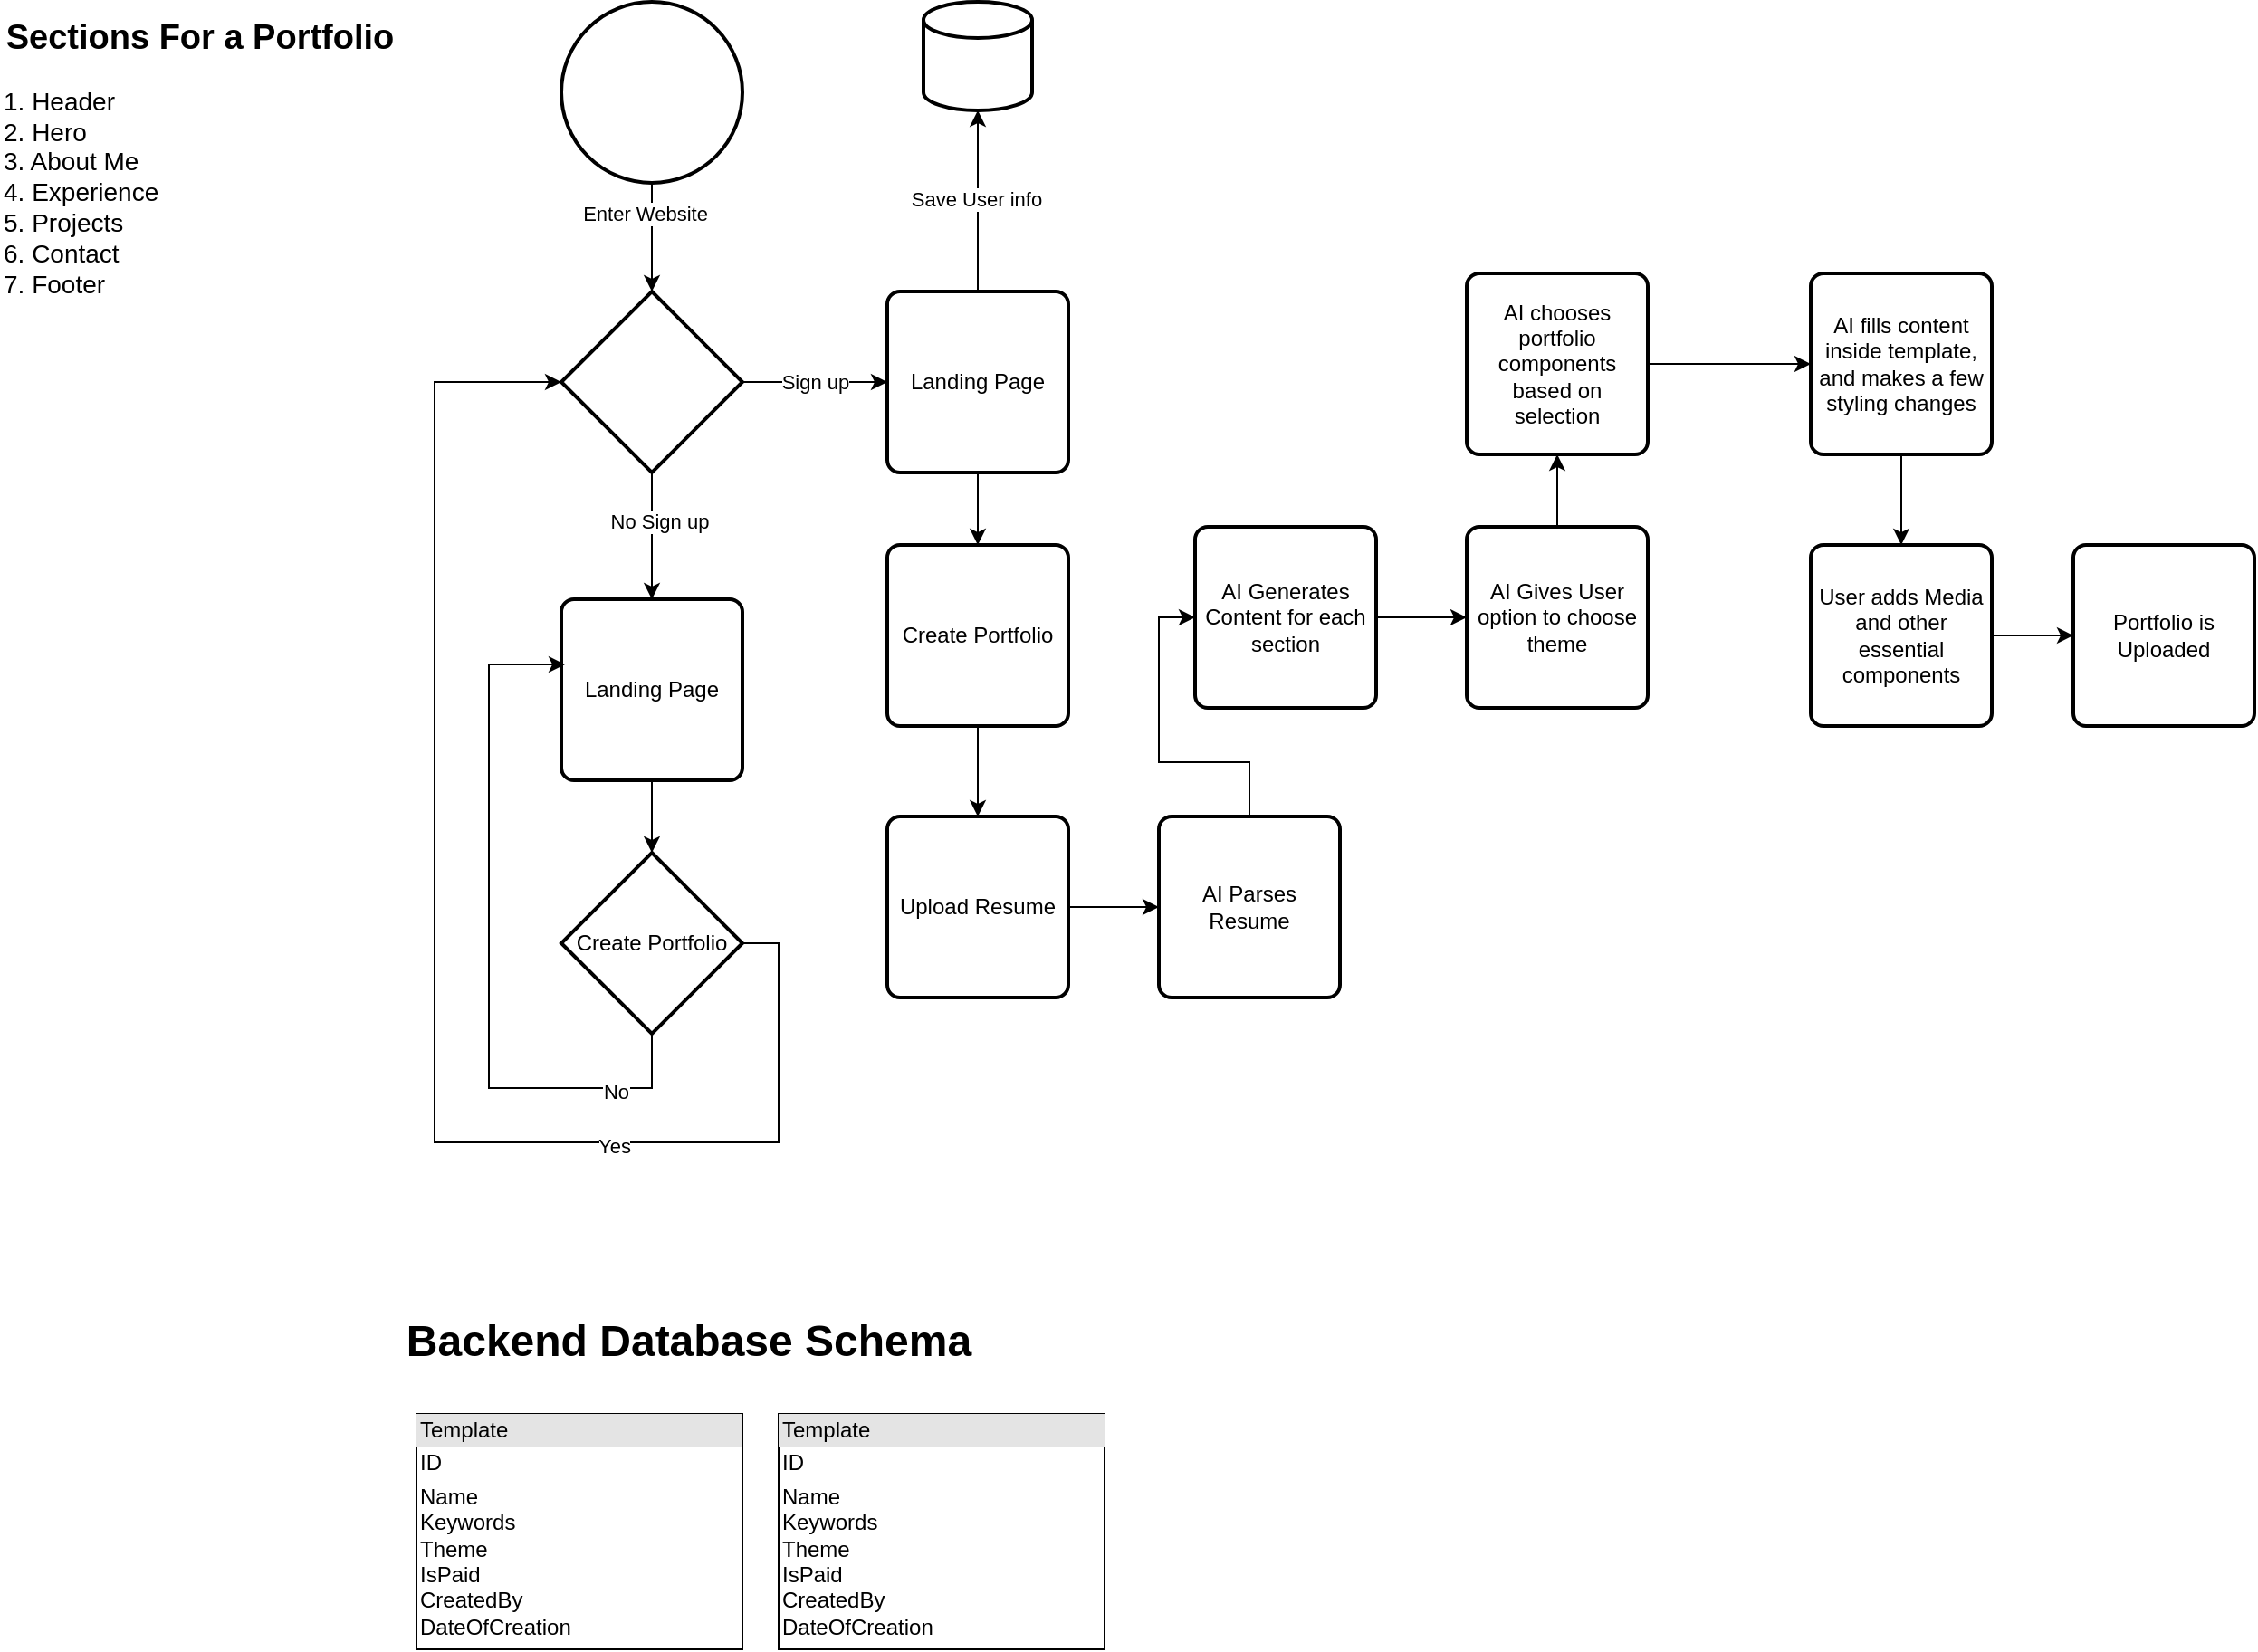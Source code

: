 <mxfile version="28.0.7">
  <diagram name="Page-1" id="gey6PPApiZkmzOn4r0xa">
    <mxGraphModel dx="601" dy="1426" grid="1" gridSize="10" guides="1" tooltips="1" connect="1" arrows="1" fold="1" page="1" pageScale="1" pageWidth="850" pageHeight="1100" math="0" shadow="0">
      <root>
        <mxCell id="0" />
        <mxCell id="1" parent="0" />
        <mxCell id="uqdxYvnEKjpuuktX2DQg-3" value="" style="strokeWidth=2;html=1;shape=mxgraph.flowchart.start_2;whiteSpace=wrap;" vertex="1" parent="1">
          <mxGeometry x="390" width="100" height="100" as="geometry" />
        </mxCell>
        <mxCell id="uqdxYvnEKjpuuktX2DQg-4" style="edgeStyle=orthogonalEdgeStyle;rounded=0;orthogonalLoop=1;jettySize=auto;html=1;entryX=0;entryY=0.5;entryDx=0;entryDy=0;entryPerimeter=0;" edge="1" parent="1" source="uqdxYvnEKjpuuktX2DQg-3">
          <mxGeometry relative="1" as="geometry">
            <mxPoint x="440" y="160" as="targetPoint" />
          </mxGeometry>
        </mxCell>
        <mxCell id="uqdxYvnEKjpuuktX2DQg-6" value="Enter Website" style="edgeLabel;html=1;align=center;verticalAlign=middle;resizable=0;points=[];" vertex="1" connectable="0" parent="uqdxYvnEKjpuuktX2DQg-4">
          <mxGeometry x="-0.433" y="-4" relative="1" as="geometry">
            <mxPoint as="offset" />
          </mxGeometry>
        </mxCell>
        <mxCell id="uqdxYvnEKjpuuktX2DQg-8" style="edgeStyle=orthogonalEdgeStyle;rounded=0;orthogonalLoop=1;jettySize=auto;html=1;entryX=0;entryY=0.5;entryDx=0;entryDy=0;" edge="1" parent="1" source="uqdxYvnEKjpuuktX2DQg-7" target="uqdxYvnEKjpuuktX2DQg-14">
          <mxGeometry relative="1" as="geometry">
            <mxPoint x="570" y="210" as="targetPoint" />
          </mxGeometry>
        </mxCell>
        <mxCell id="uqdxYvnEKjpuuktX2DQg-9" value="Sign up" style="edgeLabel;html=1;align=center;verticalAlign=middle;resizable=0;points=[];" vertex="1" connectable="0" parent="uqdxYvnEKjpuuktX2DQg-8">
          <mxGeometry x="-0.141" y="-4" relative="1" as="geometry">
            <mxPoint x="5" y="-4" as="offset" />
          </mxGeometry>
        </mxCell>
        <mxCell id="uqdxYvnEKjpuuktX2DQg-10" style="edgeStyle=orthogonalEdgeStyle;rounded=0;orthogonalLoop=1;jettySize=auto;html=1;" edge="1" parent="1" source="uqdxYvnEKjpuuktX2DQg-7">
          <mxGeometry relative="1" as="geometry">
            <mxPoint x="440" y="330" as="targetPoint" />
          </mxGeometry>
        </mxCell>
        <mxCell id="uqdxYvnEKjpuuktX2DQg-12" value="No Sign up" style="edgeLabel;html=1;align=center;verticalAlign=middle;resizable=0;points=[];" vertex="1" connectable="0" parent="uqdxYvnEKjpuuktX2DQg-10">
          <mxGeometry x="-0.239" y="4" relative="1" as="geometry">
            <mxPoint as="offset" />
          </mxGeometry>
        </mxCell>
        <mxCell id="uqdxYvnEKjpuuktX2DQg-7" value="" style="strokeWidth=2;html=1;shape=mxgraph.flowchart.decision;whiteSpace=wrap;" vertex="1" parent="1">
          <mxGeometry x="390" y="160" width="100" height="100" as="geometry" />
        </mxCell>
        <mxCell id="uqdxYvnEKjpuuktX2DQg-13" value="Landing Page" style="rounded=1;whiteSpace=wrap;html=1;absoluteArcSize=1;arcSize=14;strokeWidth=2;" vertex="1" parent="1">
          <mxGeometry x="390" y="330" width="100" height="100" as="geometry" />
        </mxCell>
        <mxCell id="uqdxYvnEKjpuuktX2DQg-22" style="edgeStyle=orthogonalEdgeStyle;rounded=0;orthogonalLoop=1;jettySize=auto;html=1;" edge="1" parent="1" source="uqdxYvnEKjpuuktX2DQg-14" target="uqdxYvnEKjpuuktX2DQg-21">
          <mxGeometry relative="1" as="geometry" />
        </mxCell>
        <mxCell id="uqdxYvnEKjpuuktX2DQg-14" value="Landing Page" style="rounded=1;whiteSpace=wrap;html=1;absoluteArcSize=1;arcSize=14;strokeWidth=2;" vertex="1" parent="1">
          <mxGeometry x="570" y="160" width="100" height="100" as="geometry" />
        </mxCell>
        <mxCell id="uqdxYvnEKjpuuktX2DQg-19" style="edgeStyle=orthogonalEdgeStyle;rounded=0;orthogonalLoop=1;jettySize=auto;html=1;exitX=1;exitY=0.5;exitDx=0;exitDy=0;exitPerimeter=0;" edge="1" parent="1" source="uqdxYvnEKjpuuktX2DQg-15" target="uqdxYvnEKjpuuktX2DQg-7">
          <mxGeometry relative="1" as="geometry">
            <mxPoint x="570" y="370" as="targetPoint" />
            <Array as="points">
              <mxPoint x="510" y="520" />
              <mxPoint x="510" y="630" />
              <mxPoint x="320" y="630" />
              <mxPoint x="320" y="210" />
            </Array>
          </mxGeometry>
        </mxCell>
        <mxCell id="uqdxYvnEKjpuuktX2DQg-20" value="Yes" style="edgeLabel;html=1;align=center;verticalAlign=middle;resizable=0;points=[];" vertex="1" connectable="0" parent="uqdxYvnEKjpuuktX2DQg-19">
          <mxGeometry x="-0.453" y="2" relative="1" as="geometry">
            <mxPoint as="offset" />
          </mxGeometry>
        </mxCell>
        <mxCell id="uqdxYvnEKjpuuktX2DQg-15" value="Create Portfolio" style="strokeWidth=2;html=1;shape=mxgraph.flowchart.decision;whiteSpace=wrap;" vertex="1" parent="1">
          <mxGeometry x="390" y="470" width="100" height="100" as="geometry" />
        </mxCell>
        <mxCell id="uqdxYvnEKjpuuktX2DQg-16" style="edgeStyle=orthogonalEdgeStyle;rounded=0;orthogonalLoop=1;jettySize=auto;html=1;entryX=0.5;entryY=0;entryDx=0;entryDy=0;entryPerimeter=0;" edge="1" parent="1" source="uqdxYvnEKjpuuktX2DQg-13" target="uqdxYvnEKjpuuktX2DQg-15">
          <mxGeometry relative="1" as="geometry" />
        </mxCell>
        <mxCell id="uqdxYvnEKjpuuktX2DQg-17" style="edgeStyle=orthogonalEdgeStyle;rounded=0;orthogonalLoop=1;jettySize=auto;html=1;entryX=0.02;entryY=0.36;entryDx=0;entryDy=0;entryPerimeter=0;" edge="1" parent="1" source="uqdxYvnEKjpuuktX2DQg-15" target="uqdxYvnEKjpuuktX2DQg-13">
          <mxGeometry relative="1" as="geometry">
            <Array as="points">
              <mxPoint x="440" y="600" />
              <mxPoint x="350" y="600" />
              <mxPoint x="350" y="366" />
            </Array>
          </mxGeometry>
        </mxCell>
        <mxCell id="uqdxYvnEKjpuuktX2DQg-18" value="No" style="edgeLabel;html=1;align=center;verticalAlign=middle;resizable=0;points=[];" vertex="1" connectable="0" parent="uqdxYvnEKjpuuktX2DQg-17">
          <mxGeometry x="-0.748" y="2" relative="1" as="geometry">
            <mxPoint as="offset" />
          </mxGeometry>
        </mxCell>
        <mxCell id="uqdxYvnEKjpuuktX2DQg-23" style="edgeStyle=orthogonalEdgeStyle;rounded=0;orthogonalLoop=1;jettySize=auto;html=1;entryX=0.5;entryY=0;entryDx=0;entryDy=0;" edge="1" parent="1" source="uqdxYvnEKjpuuktX2DQg-21" target="uqdxYvnEKjpuuktX2DQg-24">
          <mxGeometry relative="1" as="geometry">
            <mxPoint x="620" y="450" as="targetPoint" />
          </mxGeometry>
        </mxCell>
        <mxCell id="uqdxYvnEKjpuuktX2DQg-21" value="Create Portfolio" style="rounded=1;whiteSpace=wrap;html=1;absoluteArcSize=1;arcSize=14;strokeWidth=2;" vertex="1" parent="1">
          <mxGeometry x="570" y="300" width="100" height="100" as="geometry" />
        </mxCell>
        <mxCell id="uqdxYvnEKjpuuktX2DQg-29" style="edgeStyle=orthogonalEdgeStyle;rounded=0;orthogonalLoop=1;jettySize=auto;html=1;entryX=0;entryY=0.5;entryDx=0;entryDy=0;" edge="1" parent="1" source="uqdxYvnEKjpuuktX2DQg-24" target="uqdxYvnEKjpuuktX2DQg-28">
          <mxGeometry relative="1" as="geometry" />
        </mxCell>
        <mxCell id="uqdxYvnEKjpuuktX2DQg-24" value="Upload Resume" style="rounded=1;whiteSpace=wrap;html=1;absoluteArcSize=1;arcSize=14;strokeWidth=2;" vertex="1" parent="1">
          <mxGeometry x="570" y="450" width="100" height="100" as="geometry" />
        </mxCell>
        <mxCell id="uqdxYvnEKjpuuktX2DQg-25" value="" style="strokeWidth=2;html=1;shape=mxgraph.flowchart.database;whiteSpace=wrap;" vertex="1" parent="1">
          <mxGeometry x="590" width="60" height="60" as="geometry" />
        </mxCell>
        <mxCell id="uqdxYvnEKjpuuktX2DQg-26" style="edgeStyle=orthogonalEdgeStyle;rounded=0;orthogonalLoop=1;jettySize=auto;html=1;entryX=0.5;entryY=1;entryDx=0;entryDy=0;entryPerimeter=0;" edge="1" parent="1" source="uqdxYvnEKjpuuktX2DQg-14" target="uqdxYvnEKjpuuktX2DQg-25">
          <mxGeometry relative="1" as="geometry" />
        </mxCell>
        <mxCell id="uqdxYvnEKjpuuktX2DQg-27" value="Save User info" style="edgeLabel;html=1;align=center;verticalAlign=middle;resizable=0;points=[];" vertex="1" connectable="0" parent="uqdxYvnEKjpuuktX2DQg-26">
          <mxGeometry x="0.02" y="1" relative="1" as="geometry">
            <mxPoint as="offset" />
          </mxGeometry>
        </mxCell>
        <mxCell id="uqdxYvnEKjpuuktX2DQg-30" style="edgeStyle=orthogonalEdgeStyle;rounded=0;orthogonalLoop=1;jettySize=auto;html=1;entryX=0;entryY=0.5;entryDx=0;entryDy=0;" edge="1" parent="1" source="uqdxYvnEKjpuuktX2DQg-28" target="uqdxYvnEKjpuuktX2DQg-31">
          <mxGeometry relative="1" as="geometry">
            <mxPoint x="860" y="500" as="targetPoint" />
          </mxGeometry>
        </mxCell>
        <mxCell id="uqdxYvnEKjpuuktX2DQg-28" value="AI Parses Resume" style="rounded=1;whiteSpace=wrap;html=1;absoluteArcSize=1;arcSize=14;strokeWidth=2;" vertex="1" parent="1">
          <mxGeometry x="720" y="450" width="100" height="100" as="geometry" />
        </mxCell>
        <mxCell id="uqdxYvnEKjpuuktX2DQg-34" style="edgeStyle=orthogonalEdgeStyle;rounded=0;orthogonalLoop=1;jettySize=auto;html=1;" edge="1" parent="1" source="uqdxYvnEKjpuuktX2DQg-31" target="uqdxYvnEKjpuuktX2DQg-35">
          <mxGeometry relative="1" as="geometry">
            <mxPoint x="1010" y="500" as="targetPoint" />
          </mxGeometry>
        </mxCell>
        <mxCell id="uqdxYvnEKjpuuktX2DQg-31" value="AI Generates Content for each section" style="rounded=1;whiteSpace=wrap;html=1;absoluteArcSize=1;arcSize=14;strokeWidth=2;" vertex="1" parent="1">
          <mxGeometry x="740" y="290" width="100" height="100" as="geometry" />
        </mxCell>
        <mxCell id="uqdxYvnEKjpuuktX2DQg-32" value="Sections For a Portfolio" style="text;html=1;align=center;verticalAlign=middle;resizable=0;points=[];autosize=1;strokeColor=none;fillColor=none;fontStyle=1;fontSize=19;" vertex="1" parent="1">
          <mxGeometry x="80" width="220" height="40" as="geometry" />
        </mxCell>
        <mxCell id="uqdxYvnEKjpuuktX2DQg-33" value="1. Header&lt;div&gt;2. Hero&lt;/div&gt;&lt;div&gt;3. About Me&lt;/div&gt;&lt;div&gt;4. Experience&lt;/div&gt;&lt;div&gt;5. Projects&lt;/div&gt;&lt;div&gt;6. Contact&lt;/div&gt;&lt;div&gt;7. Footer&lt;/div&gt;" style="text;html=1;align=left;verticalAlign=middle;resizable=0;points=[];autosize=1;strokeColor=none;fillColor=none;fontSize=14;spacing=2;" vertex="1" parent="1">
          <mxGeometry x="80" y="40" width="110" height="130" as="geometry" />
        </mxCell>
        <mxCell id="uqdxYvnEKjpuuktX2DQg-36" style="edgeStyle=orthogonalEdgeStyle;rounded=0;orthogonalLoop=1;jettySize=auto;html=1;" edge="1" parent="1" source="uqdxYvnEKjpuuktX2DQg-35" target="uqdxYvnEKjpuuktX2DQg-37">
          <mxGeometry relative="1" as="geometry">
            <mxPoint x="1160" y="500" as="targetPoint" />
          </mxGeometry>
        </mxCell>
        <mxCell id="uqdxYvnEKjpuuktX2DQg-35" value="AI Gives User option to choose theme" style="rounded=1;whiteSpace=wrap;html=1;absoluteArcSize=1;arcSize=14;strokeWidth=2;" vertex="1" parent="1">
          <mxGeometry x="890" y="290" width="100" height="100" as="geometry" />
        </mxCell>
        <mxCell id="uqdxYvnEKjpuuktX2DQg-38" style="edgeStyle=orthogonalEdgeStyle;rounded=0;orthogonalLoop=1;jettySize=auto;html=1;" edge="1" parent="1" source="uqdxYvnEKjpuuktX2DQg-37" target="uqdxYvnEKjpuuktX2DQg-39">
          <mxGeometry relative="1" as="geometry">
            <mxPoint x="1290" y="500" as="targetPoint" />
          </mxGeometry>
        </mxCell>
        <mxCell id="uqdxYvnEKjpuuktX2DQg-37" value="AI chooses portfolio components based on selection" style="rounded=1;whiteSpace=wrap;html=1;absoluteArcSize=1;arcSize=14;strokeWidth=2;" vertex="1" parent="1">
          <mxGeometry x="890" y="150" width="100" height="100" as="geometry" />
        </mxCell>
        <mxCell id="uqdxYvnEKjpuuktX2DQg-40" style="edgeStyle=orthogonalEdgeStyle;rounded=0;orthogonalLoop=1;jettySize=auto;html=1;" edge="1" parent="1" source="uqdxYvnEKjpuuktX2DQg-39" target="uqdxYvnEKjpuuktX2DQg-41">
          <mxGeometry relative="1" as="geometry">
            <mxPoint x="1430" y="500" as="targetPoint" />
          </mxGeometry>
        </mxCell>
        <mxCell id="uqdxYvnEKjpuuktX2DQg-39" value="AI fills content inside template, and makes a few styling changes" style="rounded=1;whiteSpace=wrap;html=1;absoluteArcSize=1;arcSize=14;strokeWidth=2;" vertex="1" parent="1">
          <mxGeometry x="1080" y="150" width="100" height="100" as="geometry" />
        </mxCell>
        <mxCell id="uqdxYvnEKjpuuktX2DQg-42" style="edgeStyle=orthogonalEdgeStyle;rounded=0;orthogonalLoop=1;jettySize=auto;html=1;" edge="1" parent="1" source="uqdxYvnEKjpuuktX2DQg-41" target="uqdxYvnEKjpuuktX2DQg-43">
          <mxGeometry relative="1" as="geometry">
            <mxPoint x="1570" y="500" as="targetPoint" />
          </mxGeometry>
        </mxCell>
        <mxCell id="uqdxYvnEKjpuuktX2DQg-41" value="User adds Media and other essential components" style="rounded=1;whiteSpace=wrap;html=1;absoluteArcSize=1;arcSize=14;strokeWidth=2;" vertex="1" parent="1">
          <mxGeometry x="1080" y="300" width="100" height="100" as="geometry" />
        </mxCell>
        <mxCell id="uqdxYvnEKjpuuktX2DQg-43" value="Portfolio is Uploaded" style="rounded=1;whiteSpace=wrap;html=1;absoluteArcSize=1;arcSize=14;strokeWidth=2;" vertex="1" parent="1">
          <mxGeometry x="1225" y="300" width="100" height="100" as="geometry" />
        </mxCell>
        <mxCell id="uqdxYvnEKjpuuktX2DQg-44" value="Backend Database Schema" style="text;html=1;align=center;verticalAlign=middle;resizable=0;points=[];autosize=1;strokeColor=none;fillColor=none;fontSize=24;fontStyle=1" vertex="1" parent="1">
          <mxGeometry x="300" y="720" width="320" height="40" as="geometry" />
        </mxCell>
        <mxCell id="uqdxYvnEKjpuuktX2DQg-45" value="&lt;div style=&quot;box-sizing: border-box; width: 100%; background: rgb(228, 228, 228); padding: 2px;&quot;&gt;Template&lt;/div&gt;&lt;table style=&quot;width:100%;font-size:1em;&quot; cellpadding=&quot;2&quot; cellspacing=&quot;0&quot;&gt;&lt;tbody&gt;&lt;tr&gt;&lt;td&gt;ID&lt;/td&gt;&lt;td&gt;&lt;br&gt;&lt;/td&gt;&lt;/tr&gt;&lt;tr&gt;&lt;td&gt;Name&lt;br&gt;Keywords&lt;br&gt;Theme&lt;br&gt;IsPaid&lt;br&gt;CreatedBy&lt;br&gt;DateOfCreation&lt;br&gt;&lt;br&gt;&lt;/td&gt;&lt;td&gt;&lt;br&gt;&lt;/td&gt;&lt;/tr&gt;&lt;/tbody&gt;&lt;/table&gt;" style="verticalAlign=top;align=left;overflow=fill;html=1;whiteSpace=wrap;" vertex="1" parent="1">
          <mxGeometry x="310" y="780" width="180" height="130" as="geometry" />
        </mxCell>
        <mxCell id="uqdxYvnEKjpuuktX2DQg-46" value="&lt;div style=&quot;box-sizing: border-box; width: 100%; background: rgb(228, 228, 228); padding: 2px;&quot;&gt;Template&lt;/div&gt;&lt;table style=&quot;width:100%;font-size:1em;&quot; cellpadding=&quot;2&quot; cellspacing=&quot;0&quot;&gt;&lt;tbody&gt;&lt;tr&gt;&lt;td&gt;ID&lt;/td&gt;&lt;td&gt;&lt;br&gt;&lt;/td&gt;&lt;/tr&gt;&lt;tr&gt;&lt;td&gt;Name&lt;br&gt;Keywords&lt;br&gt;Theme&lt;br&gt;IsPaid&lt;br&gt;CreatedBy&lt;br&gt;DateOfCreation&lt;br&gt;&lt;br&gt;&lt;/td&gt;&lt;td&gt;&lt;br&gt;&lt;/td&gt;&lt;/tr&gt;&lt;/tbody&gt;&lt;/table&gt;" style="verticalAlign=top;align=left;overflow=fill;html=1;whiteSpace=wrap;" vertex="1" parent="1">
          <mxGeometry x="510" y="780" width="180" height="130" as="geometry" />
        </mxCell>
      </root>
    </mxGraphModel>
  </diagram>
</mxfile>

